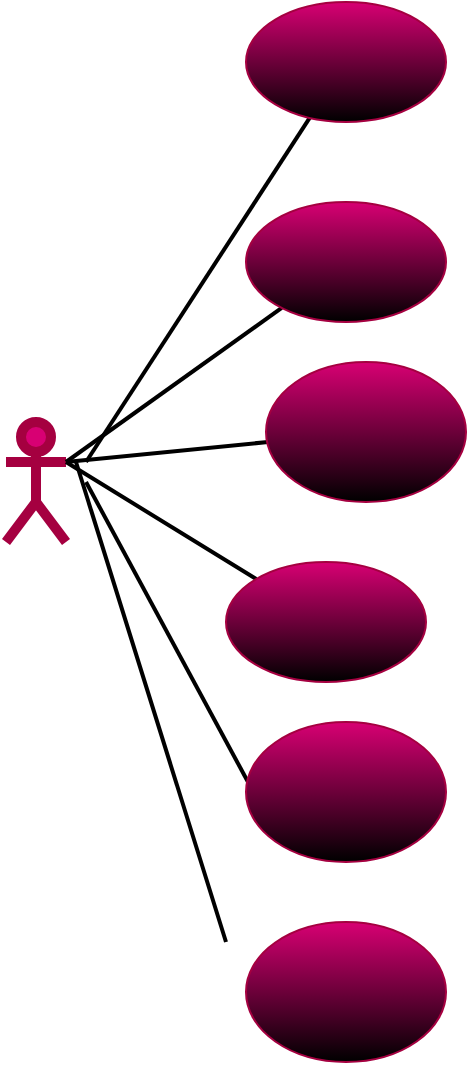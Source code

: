 <mxfile version="28.2.5">
  <diagram name="Página-1" id="L5V1EOByTwUOAfVTgSsJ">
    <mxGraphModel dx="1170" dy="822" grid="1" gridSize="10" guides="1" tooltips="1" connect="1" arrows="1" fold="1" page="1" pageScale="1" pageWidth="827" pageHeight="1169" math="0" shadow="0">
      <root>
        <mxCell id="0" />
        <mxCell id="1" parent="0" />
        <mxCell id="9L1l6wupA_c0wqvnEAKQ-1" value="Actor" style="shape=umlActor;verticalLabelPosition=bottom;verticalAlign=top;html=1;outlineConnect=0;fillColor=#d80073;fontColor=#ffffff;strokeColor=#A50040;strokeWidth=5;" parent="1" vertex="1">
          <mxGeometry x="30" y="240" width="30" height="60" as="geometry" />
        </mxCell>
        <mxCell id="9L1l6wupA_c0wqvnEAKQ-2" value="" style="endArrow=none;html=1;rounded=0;strokeWidth=2;endSize=7;" parent="1" edge="1" target="xIHAGfPQx0zoI4-0HSqh-2">
          <mxGeometry width="50" height="50" relative="1" as="geometry">
            <mxPoint x="70" y="260" as="sourcePoint" />
            <mxPoint x="80" y="140" as="targetPoint" />
          </mxGeometry>
        </mxCell>
        <mxCell id="9L1l6wupA_c0wqvnEAKQ-3" value="" style="endArrow=none;html=1;rounded=0;strokeWidth=2;endSize=7;" parent="1" edge="1" target="xIHAGfPQx0zoI4-0HSqh-4">
          <mxGeometry width="50" height="50" relative="1" as="geometry">
            <mxPoint x="60" y="260" as="sourcePoint" />
            <mxPoint x="140" y="180" as="targetPoint" />
            <Array as="points" />
          </mxGeometry>
        </mxCell>
        <mxCell id="xIHAGfPQx0zoI4-0HSqh-2" value="" style="ellipse;whiteSpace=wrap;html=1;fillColor=#d80073;fontColor=#ffffff;strokeColor=#A50040;fillStyle=solid;gradientColor=default;" vertex="1" parent="1">
          <mxGeometry x="150" y="30" width="100" height="60" as="geometry" />
        </mxCell>
        <mxCell id="xIHAGfPQx0zoI4-0HSqh-4" value="" style="ellipse;whiteSpace=wrap;html=1;fillColor=#d80073;fontColor=#ffffff;strokeColor=#A50040;fillStyle=solid;gradientColor=default;" vertex="1" parent="1">
          <mxGeometry x="150" y="130" width="100" height="60" as="geometry" />
        </mxCell>
        <mxCell id="xIHAGfPQx0zoI4-0HSqh-5" value="" style="endArrow=none;html=1;rounded=0;strokeWidth=2;exitX=1;exitY=0.333;exitDx=0;exitDy=0;exitPerimeter=0;" edge="1" parent="1" source="9L1l6wupA_c0wqvnEAKQ-1">
          <mxGeometry width="50" height="50" relative="1" as="geometry">
            <mxPoint x="60" y="240" as="sourcePoint" />
            <mxPoint x="161" y="250" as="targetPoint" />
          </mxGeometry>
        </mxCell>
        <mxCell id="xIHAGfPQx0zoI4-0HSqh-6" value="" style="ellipse;whiteSpace=wrap;html=1;fillColor=#d80073;fontColor=#ffffff;strokeColor=#A50040;gradientColor=default;" vertex="1" parent="1">
          <mxGeometry x="160" y="210" width="100" height="70" as="geometry" />
        </mxCell>
        <mxCell id="xIHAGfPQx0zoI4-0HSqh-7" value="" style="endArrow=none;html=1;rounded=0;strokeWidth=2;endSize=7;" edge="1" parent="1">
          <mxGeometry width="50" height="50" relative="1" as="geometry">
            <mxPoint x="140" y="500" as="sourcePoint" />
            <mxPoint x="65" y="260" as="targetPoint" />
          </mxGeometry>
        </mxCell>
        <mxCell id="xIHAGfPQx0zoI4-0HSqh-8" value="" style="endArrow=none;html=1;rounded=0;strokeWidth=2;endSize=7;" edge="1" parent="1" target="xIHAGfPQx0zoI4-0HSqh-9">
          <mxGeometry width="50" height="50" relative="1" as="geometry">
            <mxPoint x="60" y="260" as="sourcePoint" />
            <mxPoint x="130" y="360" as="targetPoint" />
            <Array as="points" />
          </mxGeometry>
        </mxCell>
        <mxCell id="xIHAGfPQx0zoI4-0HSqh-9" value="" style="ellipse;whiteSpace=wrap;html=1;fillColor=#d80073;fontColor=#ffffff;strokeColor=#A50040;fillStyle=solid;gradientColor=default;" vertex="1" parent="1">
          <mxGeometry x="140" y="310" width="100" height="60" as="geometry" />
        </mxCell>
        <mxCell id="xIHAGfPQx0zoI4-0HSqh-10" value="" style="endArrow=none;html=1;rounded=0;strokeWidth=2;" edge="1" parent="1">
          <mxGeometry width="50" height="50" relative="1" as="geometry">
            <mxPoint x="70" y="270" as="sourcePoint" />
            <mxPoint x="151" y="420" as="targetPoint" />
          </mxGeometry>
        </mxCell>
        <mxCell id="xIHAGfPQx0zoI4-0HSqh-11" value="" style="ellipse;whiteSpace=wrap;html=1;fillColor=#d80073;fontColor=#ffffff;strokeColor=#A50040;gradientColor=default;" vertex="1" parent="1">
          <mxGeometry x="150" y="390" width="100" height="70" as="geometry" />
        </mxCell>
        <mxCell id="xIHAGfPQx0zoI4-0HSqh-12" value="" style="ellipse;whiteSpace=wrap;html=1;fillColor=#d80073;fontColor=#ffffff;strokeColor=#A50040;gradientColor=default;" vertex="1" parent="1">
          <mxGeometry x="150" y="490" width="100" height="70" as="geometry" />
        </mxCell>
      </root>
    </mxGraphModel>
  </diagram>
</mxfile>
